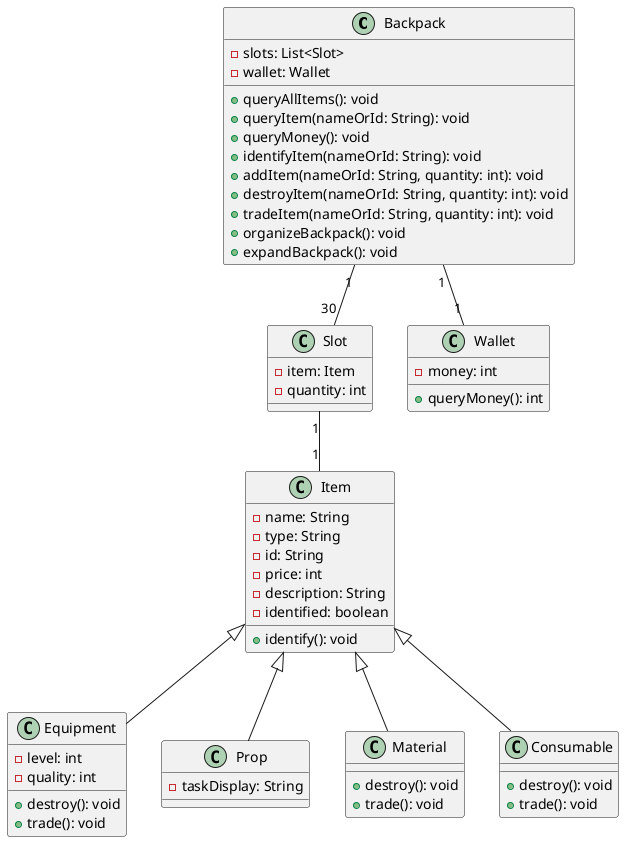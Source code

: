 @startuml
class Backpack {
    - slots: List<Slot>
    - wallet: Wallet
    + queryAllItems(): void
    + queryItem(nameOrId: String): void
    + queryMoney(): void
    + identifyItem(nameOrId: String): void
    + addItem(nameOrId: String, quantity: int): void
    + destroyItem(nameOrId: String, quantity: int): void
    + tradeItem(nameOrId: String, quantity: int): void
    + organizeBackpack(): void
    + expandBackpack(): void
}

class Slot {
    - item: Item
    - quantity: int
}

class Wallet {
    - money: int
    + queryMoney(): int
}

class Item {
    - name: String
    - type: String
    - id: String
    - price: int
    - description: String
    - identified: boolean
    + identify(): void
}

class Equipment extends Item {
    - level: int
    - quality: int
    + destroy(): void
    + trade(): void
}

class Prop extends Item {
    - taskDisplay: String
}

class Material extends Item {
    + destroy(): void
    + trade(): void
}

class Consumable extends Item {
    + destroy(): void
    + trade(): void
}

Backpack "1" -- "30" Slot
Slot "1" -- "1" Item
Backpack "1" -- "1" Wallet
@enduml
